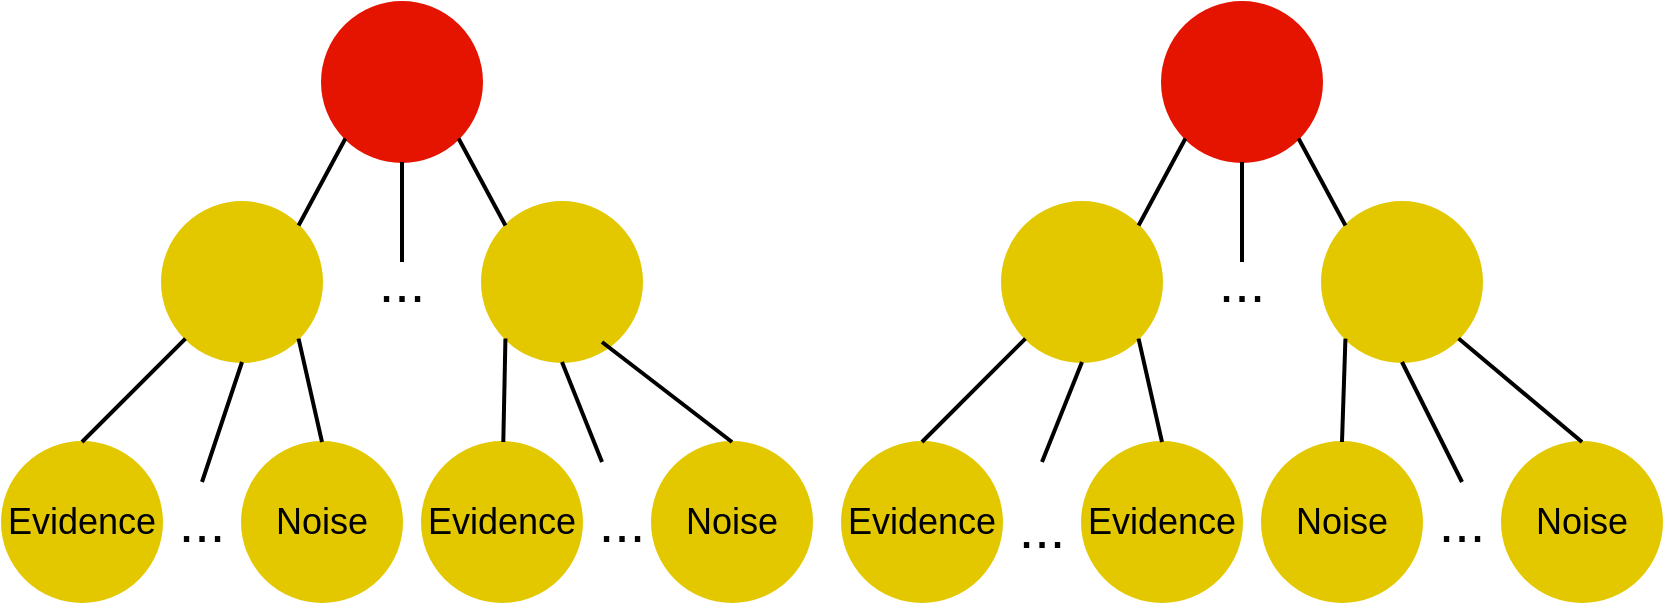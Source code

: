 <mxfile version="14.9.9" type="github">
  <diagram id="41TENCk-us3p-DswaN3T" name="Page-1">
    <mxGraphModel dx="2066" dy="1083" grid="1" gridSize="10" guides="1" tooltips="1" connect="1" arrows="1" fold="1" page="1" pageScale="1" pageWidth="850" pageHeight="1100" math="0" shadow="0">
      <root>
        <mxCell id="0" />
        <mxCell id="1" parent="0" />
        <mxCell id="OCGcXutntZykLMBoqyvL-1" value="" style="ellipse;whiteSpace=wrap;html=1;aspect=fixed;fillColor=#e51400;fontColor=#ffffff;strokeColor=#E51400;" vertex="1" parent="1">
          <mxGeometry x="180" y="160" width="80" height="80" as="geometry" />
        </mxCell>
        <mxCell id="OCGcXutntZykLMBoqyvL-2" value="" style="ellipse;whiteSpace=wrap;html=1;aspect=fixed;fillColor=#e51400;fontColor=#ffffff;strokeColor=#E51400;" vertex="1" parent="1">
          <mxGeometry x="600" y="160" width="80" height="80" as="geometry" />
        </mxCell>
        <mxCell id="OCGcXutntZykLMBoqyvL-3" value="" style="ellipse;whiteSpace=wrap;html=1;aspect=fixed;fillColor=#e3c800;fontColor=#000000;strokeColor=#E3C800;" vertex="1" parent="1">
          <mxGeometry x="100" y="260" width="80" height="80" as="geometry" />
        </mxCell>
        <mxCell id="OCGcXutntZykLMBoqyvL-4" value="" style="ellipse;whiteSpace=wrap;html=1;aspect=fixed;fillColor=#e3c800;fontColor=#000000;strokeColor=#E3C800;" vertex="1" parent="1">
          <mxGeometry x="260" y="260" width="80" height="80" as="geometry" />
        </mxCell>
        <mxCell id="OCGcXutntZykLMBoqyvL-5" value="" style="ellipse;whiteSpace=wrap;html=1;aspect=fixed;fillColor=#e3c800;fontColor=#000000;strokeColor=#E3C800;" vertex="1" parent="1">
          <mxGeometry x="520" y="260" width="80" height="80" as="geometry" />
        </mxCell>
        <mxCell id="OCGcXutntZykLMBoqyvL-6" value="" style="ellipse;whiteSpace=wrap;html=1;aspect=fixed;fillColor=#e3c800;fontColor=#000000;strokeColor=#E3C800;" vertex="1" parent="1">
          <mxGeometry x="680" y="260" width="80" height="80" as="geometry" />
        </mxCell>
        <mxCell id="OCGcXutntZykLMBoqyvL-7" style="rounded=0;orthogonalLoop=1;jettySize=auto;html=1;exitX=1;exitY=0;exitDx=0;exitDy=0;endArrow=none;endFill=0;strokeWidth=2;entryX=0;entryY=1;entryDx=0;entryDy=0;" edge="1" parent="1" source="OCGcXutntZykLMBoqyvL-3" target="OCGcXutntZykLMBoqyvL-1">
          <mxGeometry relative="1" as="geometry">
            <mxPoint x="120" y="550" as="sourcePoint" />
            <mxPoint x="110" y="460" as="targetPoint" />
          </mxGeometry>
        </mxCell>
        <mxCell id="OCGcXutntZykLMBoqyvL-8" style="rounded=0;orthogonalLoop=1;jettySize=auto;html=1;exitX=1;exitY=0;exitDx=0;exitDy=0;endArrow=none;endFill=0;strokeWidth=2;entryX=0;entryY=1;entryDx=0;entryDy=0;" edge="1" parent="1" source="OCGcXutntZykLMBoqyvL-5" target="OCGcXutntZykLMBoqyvL-2">
          <mxGeometry relative="1" as="geometry">
            <mxPoint x="338.284" y="281.716" as="sourcePoint" />
            <mxPoint x="361.716" y="238.284" as="targetPoint" />
          </mxGeometry>
        </mxCell>
        <mxCell id="OCGcXutntZykLMBoqyvL-9" style="rounded=0;orthogonalLoop=1;jettySize=auto;html=1;exitX=0;exitY=0;exitDx=0;exitDy=0;endArrow=none;endFill=0;strokeWidth=2;entryX=1;entryY=1;entryDx=0;entryDy=0;" edge="1" parent="1" source="OCGcXutntZykLMBoqyvL-4" target="OCGcXutntZykLMBoqyvL-1">
          <mxGeometry relative="1" as="geometry">
            <mxPoint x="178.284" y="281.716" as="sourcePoint" />
            <mxPoint x="201.716" y="238.284" as="targetPoint" />
          </mxGeometry>
        </mxCell>
        <mxCell id="OCGcXutntZykLMBoqyvL-10" style="rounded=0;orthogonalLoop=1;jettySize=auto;html=1;exitX=0;exitY=0;exitDx=0;exitDy=0;endArrow=none;endFill=0;strokeWidth=2;entryX=1;entryY=1;entryDx=0;entryDy=0;" edge="1" parent="1" source="OCGcXutntZykLMBoqyvL-6" target="OCGcXutntZykLMBoqyvL-2">
          <mxGeometry relative="1" as="geometry">
            <mxPoint x="441.716" y="281.716" as="sourcePoint" />
            <mxPoint x="418.284" y="238.284" as="targetPoint" />
          </mxGeometry>
        </mxCell>
        <mxCell id="OCGcXutntZykLMBoqyvL-12" value="&lt;font style=&quot;font-size: 28px&quot;&gt;...&lt;/font&gt;" style="text;html=1;strokeColor=none;fillColor=none;align=center;verticalAlign=middle;whiteSpace=wrap;rounded=0;" vertex="1" parent="1">
          <mxGeometry x="200" y="290" width="40" height="20" as="geometry" />
        </mxCell>
        <mxCell id="OCGcXutntZykLMBoqyvL-13" value="&lt;font style=&quot;font-size: 28px&quot;&gt;...&lt;/font&gt;" style="text;html=1;strokeColor=none;fillColor=none;align=center;verticalAlign=middle;whiteSpace=wrap;rounded=0;" vertex="1" parent="1">
          <mxGeometry x="620" y="290" width="40" height="20" as="geometry" />
        </mxCell>
        <mxCell id="OCGcXutntZykLMBoqyvL-14" style="rounded=0;orthogonalLoop=1;jettySize=auto;html=1;exitX=0.5;exitY=0;exitDx=0;exitDy=0;endArrow=none;endFill=0;strokeWidth=2;entryX=0.5;entryY=1;entryDx=0;entryDy=0;" edge="1" parent="1" source="OCGcXutntZykLMBoqyvL-12" target="OCGcXutntZykLMBoqyvL-1">
          <mxGeometry relative="1" as="geometry">
            <mxPoint x="178.284" y="281.716" as="sourcePoint" />
            <mxPoint x="201.716" y="238.284" as="targetPoint" />
          </mxGeometry>
        </mxCell>
        <mxCell id="OCGcXutntZykLMBoqyvL-15" style="rounded=0;orthogonalLoop=1;jettySize=auto;html=1;exitX=0.5;exitY=0;exitDx=0;exitDy=0;endArrow=none;endFill=0;strokeWidth=2;entryX=0.5;entryY=1;entryDx=0;entryDy=0;" edge="1" parent="1" source="OCGcXutntZykLMBoqyvL-13" target="OCGcXutntZykLMBoqyvL-2">
          <mxGeometry relative="1" as="geometry">
            <mxPoint x="390" y="300" as="sourcePoint" />
            <mxPoint x="390" y="250" as="targetPoint" />
          </mxGeometry>
        </mxCell>
        <mxCell id="OCGcXutntZykLMBoqyvL-16" value="&lt;font style=&quot;font-size: 18px&quot;&gt;Evidence&lt;/font&gt;" style="ellipse;whiteSpace=wrap;html=1;aspect=fixed;fillColor=#e3c800;fontColor=#000000;strokeColor=#E3C800;" vertex="1" parent="1">
          <mxGeometry x="20" y="380" width="80" height="80" as="geometry" />
        </mxCell>
        <mxCell id="OCGcXutntZykLMBoqyvL-17" value="&lt;font style=&quot;font-size: 18px&quot;&gt;Noise&lt;/font&gt;" style="ellipse;whiteSpace=wrap;html=1;aspect=fixed;fillColor=#e3c800;fontColor=#000000;strokeColor=#E3C800;" vertex="1" parent="1">
          <mxGeometry x="140" y="380" width="80" height="80" as="geometry" />
        </mxCell>
        <mxCell id="OCGcXutntZykLMBoqyvL-18" value="&lt;font style=&quot;font-size: 18px&quot;&gt;Evidence&lt;/font&gt;" style="ellipse;whiteSpace=wrap;html=1;aspect=fixed;fillColor=#e3c800;fontColor=#000000;strokeColor=#E3C800;" vertex="1" parent="1">
          <mxGeometry x="230" y="380" width="80" height="80" as="geometry" />
        </mxCell>
        <mxCell id="OCGcXutntZykLMBoqyvL-19" value="&lt;font style=&quot;font-size: 18px&quot;&gt;Noise&lt;/font&gt;" style="ellipse;whiteSpace=wrap;html=1;aspect=fixed;fillColor=#e3c800;fontColor=#000000;strokeColor=#E3C800;" vertex="1" parent="1">
          <mxGeometry x="345" y="380" width="80" height="80" as="geometry" />
        </mxCell>
        <mxCell id="OCGcXutntZykLMBoqyvL-20" value="&lt;font style=&quot;font-size: 18px&quot;&gt;Evidence&lt;/font&gt;" style="ellipse;whiteSpace=wrap;html=1;aspect=fixed;fillColor=#e3c800;fontColor=#000000;strokeColor=#E3C800;" vertex="1" parent="1">
          <mxGeometry x="440" y="380" width="80" height="80" as="geometry" />
        </mxCell>
        <mxCell id="OCGcXutntZykLMBoqyvL-21" value="&lt;font style=&quot;font-size: 18px&quot;&gt;Evidence&lt;/font&gt;" style="ellipse;whiteSpace=wrap;html=1;aspect=fixed;fillColor=#e3c800;fontColor=#000000;strokeColor=#E3C800;" vertex="1" parent="1">
          <mxGeometry x="560" y="380" width="80" height="80" as="geometry" />
        </mxCell>
        <mxCell id="OCGcXutntZykLMBoqyvL-22" value="&lt;font style=&quot;font-size: 18px&quot;&gt;Noise&lt;/font&gt;" style="ellipse;whiteSpace=wrap;html=1;aspect=fixed;fillColor=#e3c800;fontColor=#000000;strokeColor=#E3C800;" vertex="1" parent="1">
          <mxGeometry x="650" y="380" width="80" height="80" as="geometry" />
        </mxCell>
        <mxCell id="OCGcXutntZykLMBoqyvL-23" value="&lt;font style=&quot;font-size: 18px&quot;&gt;Noise&lt;/font&gt;" style="ellipse;whiteSpace=wrap;html=1;aspect=fixed;fillColor=#e3c800;fontColor=#000000;strokeColor=#E3C800;" vertex="1" parent="1">
          <mxGeometry x="770" y="380" width="80" height="80" as="geometry" />
        </mxCell>
        <mxCell id="OCGcXutntZykLMBoqyvL-24" style="rounded=0;orthogonalLoop=1;jettySize=auto;html=1;exitX=0.5;exitY=0;exitDx=0;exitDy=0;endArrow=none;endFill=0;strokeWidth=2;entryX=0;entryY=1;entryDx=0;entryDy=0;" edge="1" parent="1" source="OCGcXutntZykLMBoqyvL-16" target="OCGcXutntZykLMBoqyvL-3">
          <mxGeometry relative="1" as="geometry">
            <mxPoint x="178.284" y="281.716" as="sourcePoint" />
            <mxPoint x="201.716" y="238.284" as="targetPoint" />
          </mxGeometry>
        </mxCell>
        <mxCell id="OCGcXutntZykLMBoqyvL-25" style="rounded=0;orthogonalLoop=1;jettySize=auto;html=1;exitX=0.5;exitY=0;exitDx=0;exitDy=0;endArrow=none;endFill=0;strokeWidth=2;entryX=1;entryY=1;entryDx=0;entryDy=0;" edge="1" parent="1" source="OCGcXutntZykLMBoqyvL-17" target="OCGcXutntZykLMBoqyvL-3">
          <mxGeometry relative="1" as="geometry">
            <mxPoint x="70" y="390" as="sourcePoint" />
            <mxPoint x="121.716" y="338.284" as="targetPoint" />
          </mxGeometry>
        </mxCell>
        <mxCell id="OCGcXutntZykLMBoqyvL-26" style="rounded=0;orthogonalLoop=1;jettySize=auto;html=1;endArrow=none;endFill=0;strokeWidth=2;entryX=0;entryY=1;entryDx=0;entryDy=0;" edge="1" parent="1" source="OCGcXutntZykLMBoqyvL-18" target="OCGcXutntZykLMBoqyvL-4">
          <mxGeometry relative="1" as="geometry">
            <mxPoint x="180" y="390" as="sourcePoint" />
            <mxPoint x="178.284" y="338.284" as="targetPoint" />
          </mxGeometry>
        </mxCell>
        <mxCell id="OCGcXutntZykLMBoqyvL-27" style="rounded=0;orthogonalLoop=1;jettySize=auto;html=1;exitX=0.5;exitY=0;exitDx=0;exitDy=0;endArrow=none;endFill=0;strokeWidth=2;" edge="1" parent="1" source="OCGcXutntZykLMBoqyvL-19">
          <mxGeometry relative="1" as="geometry">
            <mxPoint x="70" y="390" as="sourcePoint" />
            <mxPoint x="320" y="330" as="targetPoint" />
          </mxGeometry>
        </mxCell>
        <mxCell id="OCGcXutntZykLMBoqyvL-28" value="&lt;font style=&quot;font-size: 28px&quot;&gt;...&lt;/font&gt;" style="text;html=1;strokeColor=none;fillColor=none;align=center;verticalAlign=middle;whiteSpace=wrap;rounded=0;" vertex="1" parent="1">
          <mxGeometry x="100" y="410" width="40" height="20" as="geometry" />
        </mxCell>
        <mxCell id="OCGcXutntZykLMBoqyvL-29" value="&lt;font style=&quot;font-size: 28px&quot;&gt;...&lt;/font&gt;" style="text;html=1;strokeColor=none;fillColor=none;align=center;verticalAlign=middle;whiteSpace=wrap;rounded=0;" vertex="1" parent="1">
          <mxGeometry x="310" y="410" width="40" height="20" as="geometry" />
        </mxCell>
        <mxCell id="OCGcXutntZykLMBoqyvL-30" style="rounded=0;orthogonalLoop=1;jettySize=auto;html=1;endArrow=none;endFill=0;strokeWidth=2;entryX=0.5;entryY=1;entryDx=0;entryDy=0;" edge="1" parent="1" target="OCGcXutntZykLMBoqyvL-3">
          <mxGeometry relative="1" as="geometry">
            <mxPoint x="120" y="400" as="sourcePoint" />
            <mxPoint x="230" y="250" as="targetPoint" />
          </mxGeometry>
        </mxCell>
        <mxCell id="OCGcXutntZykLMBoqyvL-31" value="&lt;font style=&quot;font-size: 28px&quot;&gt;...&lt;/font&gt;" style="text;html=1;strokeColor=none;fillColor=none;align=center;verticalAlign=middle;whiteSpace=wrap;rounded=0;" vertex="1" parent="1">
          <mxGeometry x="520" y="405" width="40" height="35" as="geometry" />
        </mxCell>
        <mxCell id="OCGcXutntZykLMBoqyvL-32" style="rounded=0;orthogonalLoop=1;jettySize=auto;html=1;exitX=0.5;exitY=0;exitDx=0;exitDy=0;endArrow=none;endFill=0;strokeWidth=2;entryX=0;entryY=1;entryDx=0;entryDy=0;" edge="1" parent="1" source="OCGcXutntZykLMBoqyvL-20" target="OCGcXutntZykLMBoqyvL-5">
          <mxGeometry relative="1" as="geometry">
            <mxPoint x="454.14" y="371.72" as="sourcePoint" />
            <mxPoint x="505.856" y="320.004" as="targetPoint" />
          </mxGeometry>
        </mxCell>
        <mxCell id="OCGcXutntZykLMBoqyvL-33" style="rounded=0;orthogonalLoop=1;jettySize=auto;html=1;endArrow=none;endFill=0;strokeWidth=2;entryX=0.5;entryY=1;entryDx=0;entryDy=0;" edge="1" parent="1" target="OCGcXutntZykLMBoqyvL-5">
          <mxGeometry relative="1" as="geometry">
            <mxPoint x="540" y="390" as="sourcePoint" />
            <mxPoint x="150" y="350" as="targetPoint" />
          </mxGeometry>
        </mxCell>
        <mxCell id="OCGcXutntZykLMBoqyvL-34" style="rounded=0;orthogonalLoop=1;jettySize=auto;html=1;exitX=0.5;exitY=0;exitDx=0;exitDy=0;endArrow=none;endFill=0;strokeWidth=2;entryX=1;entryY=1;entryDx=0;entryDy=0;" edge="1" parent="1" source="OCGcXutntZykLMBoqyvL-21" target="OCGcXutntZykLMBoqyvL-5">
          <mxGeometry relative="1" as="geometry">
            <mxPoint x="190" y="390" as="sourcePoint" />
            <mxPoint x="178.284" y="338.284" as="targetPoint" />
          </mxGeometry>
        </mxCell>
        <mxCell id="OCGcXutntZykLMBoqyvL-35" value="&lt;font style=&quot;font-size: 28px&quot;&gt;...&lt;/font&gt;" style="text;html=1;strokeColor=none;fillColor=none;align=center;verticalAlign=middle;whiteSpace=wrap;rounded=0;" vertex="1" parent="1">
          <mxGeometry x="730" y="402.5" width="40" height="35" as="geometry" />
        </mxCell>
        <mxCell id="OCGcXutntZykLMBoqyvL-36" style="rounded=0;orthogonalLoop=1;jettySize=auto;html=1;endArrow=none;endFill=0;strokeWidth=2;entryX=0;entryY=1;entryDx=0;entryDy=0;exitX=0.5;exitY=0;exitDx=0;exitDy=0;" edge="1" parent="1" source="OCGcXutntZykLMBoqyvL-22" target="OCGcXutntZykLMBoqyvL-6">
          <mxGeometry relative="1" as="geometry">
            <mxPoint x="280.44" y="390.002" as="sourcePoint" />
            <mxPoint x="281.716" y="338.284" as="targetPoint" />
          </mxGeometry>
        </mxCell>
        <mxCell id="OCGcXutntZykLMBoqyvL-37" style="rounded=0;orthogonalLoop=1;jettySize=auto;html=1;exitX=0.5;exitY=0;exitDx=0;exitDy=0;endArrow=none;endFill=0;strokeWidth=2;entryX=1;entryY=1;entryDx=0;entryDy=0;" edge="1" parent="1" source="OCGcXutntZykLMBoqyvL-23" target="OCGcXutntZykLMBoqyvL-6">
          <mxGeometry relative="1" as="geometry">
            <mxPoint x="395" y="390" as="sourcePoint" />
            <mxPoint x="330" y="340" as="targetPoint" />
          </mxGeometry>
        </mxCell>
        <mxCell id="OCGcXutntZykLMBoqyvL-38" style="rounded=0;orthogonalLoop=1;jettySize=auto;html=1;endArrow=none;endFill=0;strokeWidth=2;entryX=0.5;entryY=1;entryDx=0;entryDy=0;" edge="1" parent="1" target="OCGcXutntZykLMBoqyvL-6">
          <mxGeometry relative="1" as="geometry">
            <mxPoint x="750" y="400" as="sourcePoint" />
            <mxPoint x="701.716" y="338.284" as="targetPoint" />
          </mxGeometry>
        </mxCell>
        <mxCell id="OCGcXutntZykLMBoqyvL-39" style="rounded=0;orthogonalLoop=1;jettySize=auto;html=1;endArrow=none;endFill=0;strokeWidth=2;entryX=0.5;entryY=1;entryDx=0;entryDy=0;" edge="1" parent="1" target="OCGcXutntZykLMBoqyvL-4">
          <mxGeometry relative="1" as="geometry">
            <mxPoint x="320" y="390" as="sourcePoint" />
            <mxPoint x="281.716" y="338.284" as="targetPoint" />
          </mxGeometry>
        </mxCell>
      </root>
    </mxGraphModel>
  </diagram>
</mxfile>
